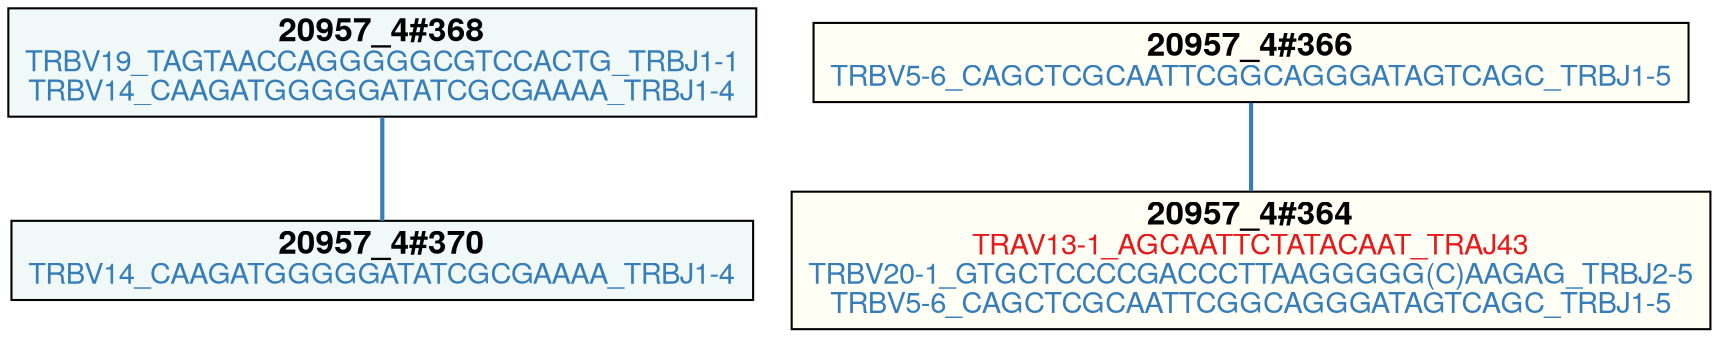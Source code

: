 graph "" {
"20957_4#368" [fillcolor="#8dd3c720", fontname="helvetica neue", label=<<FONT POINT-SIZE="16"><B>20957_4#368</B></FONT><BR/><FONT COLOR = "#377eb8">TRBV19_TAGTAACCAGGGGGCGTCCACTG_TRBJ1-1</FONT><BR/><FONT COLOR = "#377eb8">TRBV14_CAAGATGGGGGATATCGCGAAAA_TRBJ1-4</FONT>>, shape=box, style=filled];
"20957_4#370" [fillcolor="#8dd3c720", fontname="helvetica neue", label=<<FONT POINT-SIZE="16"><B>20957_4#370</B></FONT><BR/><FONT COLOR = "#377eb8">TRBV14_CAAGATGGGGGATATCGCGAAAA_TRBJ1-4</FONT>>, shape=box, style=filled];
"20957_4#366" [fillcolor="#ffffb320", fontname="helvetica neue", label=<<FONT POINT-SIZE="16"><B>20957_4#366</B></FONT><BR/><FONT COLOR = "#377eb8">TRBV5-6_CAGCTCGCAATTCGGCAGGGATAGTCAGC_TRBJ1-5</FONT>>, shape=box, style=filled];
"20957_4#364" [fillcolor="#ffffb320", fontname="helvetica neue", label=<<FONT POINT-SIZE="16"><B>20957_4#364</B></FONT><BR/><FONT COLOR = "#e41a1c">TRAV13-1_AGCAATTCTATACAAT_TRAJ43</FONT><BR/><FONT COLOR = "#377eb8">TRBV20-1_GTGCTCCCCGACCCTTAAGGGGG(C)AAGAG_TRBJ2-5</FONT><BR/><FONT COLOR = "#377eb8">TRBV5-6_CAGCTCGCAATTCGGCAGGGATAGTCAGC_TRBJ1-5</FONT>>, shape=box, style=filled];
"20957_4#368" -- "20957_4#370"  [color="#377eb8", key=B, penwidth=2, weight=1];
"20957_4#366" -- "20957_4#364"  [color="#377eb8", key=B, penwidth=2, weight=1];
}
